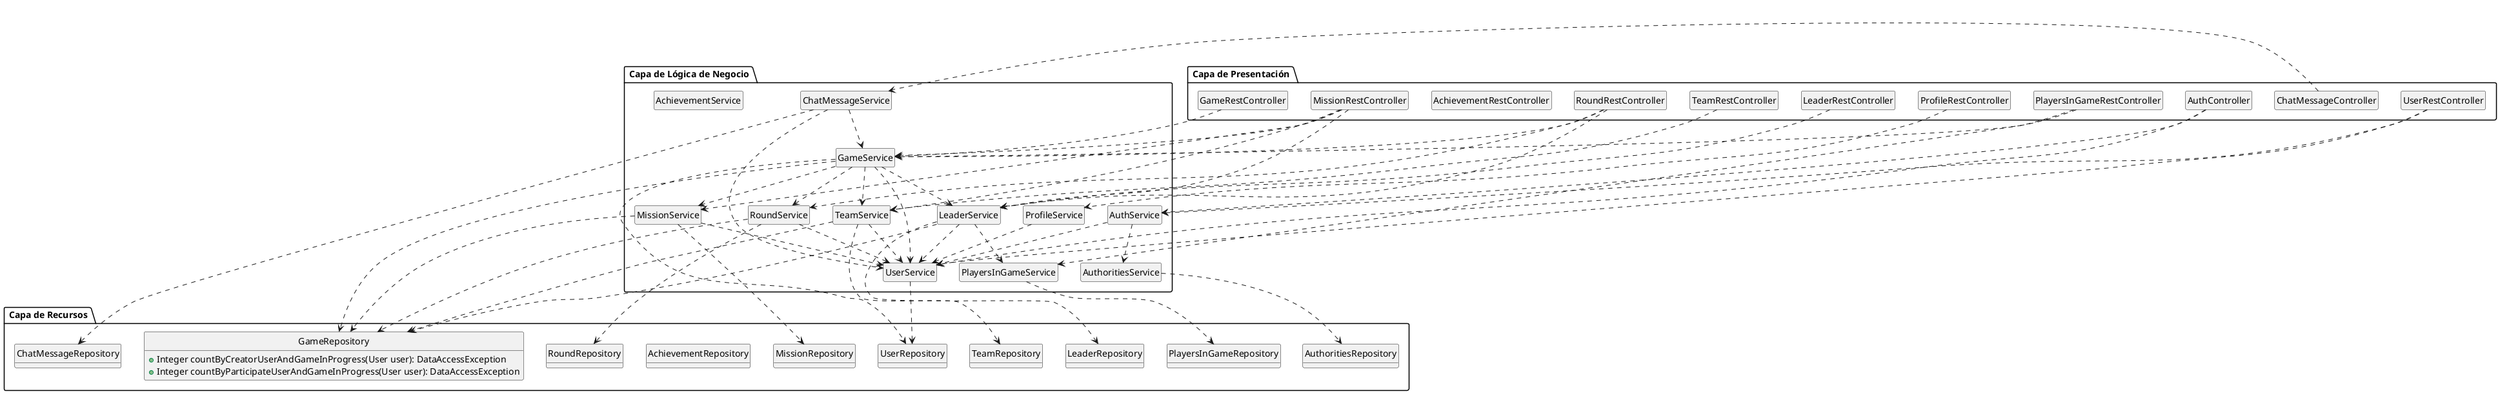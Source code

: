 @startuml
hide circle

package " Capa de Presentación " as Presentacion {
    hide members
    class AuthController
    class ChatMessageController
    class GameRestController
    class PlayersInGameRestController
    class LeaderRestController
    class MissionRestController
    class ProfileRestController
    class RoundRestController
    class AchievementRestController
    class TeamRestController
    class UserRestController
}

package " Capa de Lógica de Negocio " as LogicaNegocio {
    hide members
    class AuthService
    class ChatMessageService
    class GameService
    class PlayersInGameService
    class LeaderService
    class MissionService
    class ProfileService
    class RoundService
    class AchievementService
    class TeamService
    class UserService
    class AuthoritiesService
}

package " Capa de Recursos " as Recursos {
    hide attributes
    class ChatMessageRepository
    class GameRepository {
      + Integer countByCreatorUserAndGameInProgress(User user): DataAccessException
      + Integer countByParticipateUserAndGameInProgress(User user): DataAccessException
    }
    class PlayersInGameRepository
    class LeaderRepository
    class MissionRepository
    class RoundRepository
    class AchievementRepository
    class TeamRepository
    class UserRepository
    class AuthoritiesRepository
}

AuthController ..> AuthService
AuthController ..> UserService
ChatMessageController ..> ChatMessageService
GameRestController ..> GameService
PlayersInGameRestController ..> PlayersInGameService
PlayersInGameRestController ..> GameService
LeaderRestController ..> LeaderService
MissionRestController ..> MissionService
MissionRestController ..> LeaderService
MissionRestController ..> GameService
MissionRestController ..> TeamService
ProfileRestController ..> ProfileService
RoundRestController ..> RoundService
RoundRestController ..> LeaderService
RoundRestController ..> GameService
TeamRestController ..> TeamService
UserRestController ..> UserService
UserRestController ..> AuthService

AuthService ..> AuthoritiesService
AuthService ..> UserService
ChatMessageService ..> ChatMessageRepository
ChatMessageService ..> GameService
ChatMessageService ..> UserService
GameService ..> GameRepository
GameService ..> UserService
GameService ..> RoundService
GameService ..> MissionService
GameService ..> TeamService
GameService ..> LeaderService
GameService ..> UserRepository
PlayersInGameService ..> PlayersInGameRepository
LeaderService ..> LeaderRepository
LeaderService ..> GameRepository
LeaderService ..> UserService
LeaderService ..> PlayersInGameService
MissionService ..> MissionRepository
MissionService ..> GameRepository
MissionService ..> UserService
ProfileService ..> UserService
RoundService ..> RoundRepository
RoundService ..> GameRepository
RoundService ..> UserService
TeamService ..> TeamRepository
TeamService ..> GameRepository
TeamService ..> UserService
UserService ..> UserRepository
AuthoritiesService ..> AuthoritiesRepository
@enduml
